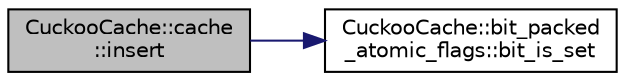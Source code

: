 digraph "CuckooCache::cache::insert"
{
  edge [fontname="Helvetica",fontsize="10",labelfontname="Helvetica",labelfontsize="10"];
  node [fontname="Helvetica",fontsize="10",shape=record];
  rankdir="LR";
  Node12 [label="CuckooCache::cache\l::insert",height=0.2,width=0.4,color="black", fillcolor="grey75", style="filled", fontcolor="black"];
  Node12 -> Node13 [color="midnightblue",fontsize="10",style="solid",fontname="Helvetica"];
  Node13 [label="CuckooCache::bit_packed\l_atomic_flags::bit_is_set",height=0.2,width=0.4,color="black", fillcolor="white", style="filled",URL="$class_cuckoo_cache_1_1bit__packed__atomic__flags.html#a5cb5487e707fba92fffe78096dac9ba5",tooltip="bit_is_set queries the table for discardability at s "];
}
